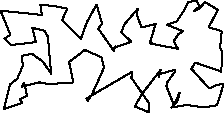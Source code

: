 unitsize(0.001cm);
draw((3140,1401)--(3220,1454));
draw((3220,1454)--(2937,1568));
draw((2937,1568)--(3114,1629));
draw((3114,1629)--(3245,1828));
draw((3245,1828)--(3317,1966));
draw((3317,1966)--(3453,1998));
draw((3453,1998)--(3515,1892));
draw((3515,1892)--(3417,1808));
draw((3417,1808)--(3507,1851));
draw((3507,1851)--(3611,1968));
draw((3611,1968)--(3782,1865));
draw((3782,1865)--(3834,1827));
draw((3834,1827)--(3675,1522));
draw((3675,1522)--(3858,1472));
draw((3858,1472)--(3904,1444));
draw((3904,1444)--(3876,1165));
draw((3876,1165)--(3918,1088));
draw((3918,1088)--(3896,742));
draw((3896,742)--(3438,901));
draw((3438,901)--(3370,791));
draw((3370,791)--(3684,445));
draw((3684,445)--(3829,513));
draw((3829,513)--(3938,516));
draw((3938,516)--(3821,147));
draw((3821,147)--(3595,111));
draw((3595,111)--(3292,152));
draw((3292,152)--(3017,108));
draw((3017,108)--(3123,217));
draw((3123,217)--(3162,367));
draw((3162,367)--(3060,155));
draw((3060,155)--(2929,485));
draw((2929,485)--(2938,543));
draw((2938,543)--(3084,748));
draw((3084,748)--(3084,774));
draw((3084,774)--(2801,695));
draw((2801,695)--(2800,653));
draw((2800,653)--(2830,775));
draw((2830,775)--(2503,352));
draw((2503,352)--(2372,127));
draw((2372,127)--(2630,20));
draw((2630,20)--(2614,195));
draw((2614,195)--(2310,635));
draw((2310,635)--(2330,741));
draw((2330,741)--(1517,266));
draw((1517,266)--(1538,224));
draw((1538,224)--(1612,328));
draw((1612,328)--(1829,812));
draw((1829,812)--(1782,995));
draw((1782,995)--(1490,1123));
draw((1490,1123)--(1213,910));
draw((1213,910)--(1286,550));
draw((1286,550)--(844,520));
draw((844,520)--(694,552));
draw((694,552)--(380,478));
draw((380,478)--(422,542));
draw((422,542)--(468,319));
draw((468,319)--(347,252));
draw((347,252)--(387,190));
draw((387,190)--(61,81));
draw((61,81)--(171,514));
draw((171,514)--(298,615));
draw((298,615)--(399,850));
draw((399,850)--(376,1018));
draw((376,1018)--(556,1056));
draw((556,1056)--(749,920));
draw((749,920)--(896,705));
draw((896,705)--(839,1355));
draw((839,1355)--(782,1462));
draw((782,1462)--(563,1513));
draw((563,1513)--(627,1261));
draw((627,1261)--(193,1210));
draw((193,1210)--(71,1323));
draw((71,1323)--(177,1390));
draw((177,1390)--(3,1817));
draw((3,1817)--(731,1741));
draw((731,1741)--(706,1925));
draw((706,1925)--(962,1895));
draw((962,1895)--(1182,1853));
draw((1182,1853)--(1090,1652));
draw((1090,1652)--(1423,1322));
draw((1423,1322)--(1526,1612));
draw((1526,1612)--(1697,1924));
draw((1697,1924)--(1794,1589));
draw((1794,1589)--(1729,1498));
draw((1729,1498)--(2000,1110));
draw((2000,1110)--(2030,1186));
draw((2030,1186)--(2009,1163));
draw((2009,1163)--(2312,1270));
draw((2312,1270)--(2132,1432));
draw((2132,1432)--(2191,1579));
draw((2191,1579)--(2426,1851));
draw((2426,1851)--(2408,1747));
draw((2408,1747)--(2489,1520));
draw((2489,1520)--(2741,1583));
draw((2741,1583)--(2642,1269));
draw((2642,1269)--(2698,1221));
draw((2698,1221)--(2639,1239));
draw((2639,1239)--(3133,1143));
draw((3133,1143)--(3058,1276));
draw((3058,1276)--(3140,1401));
